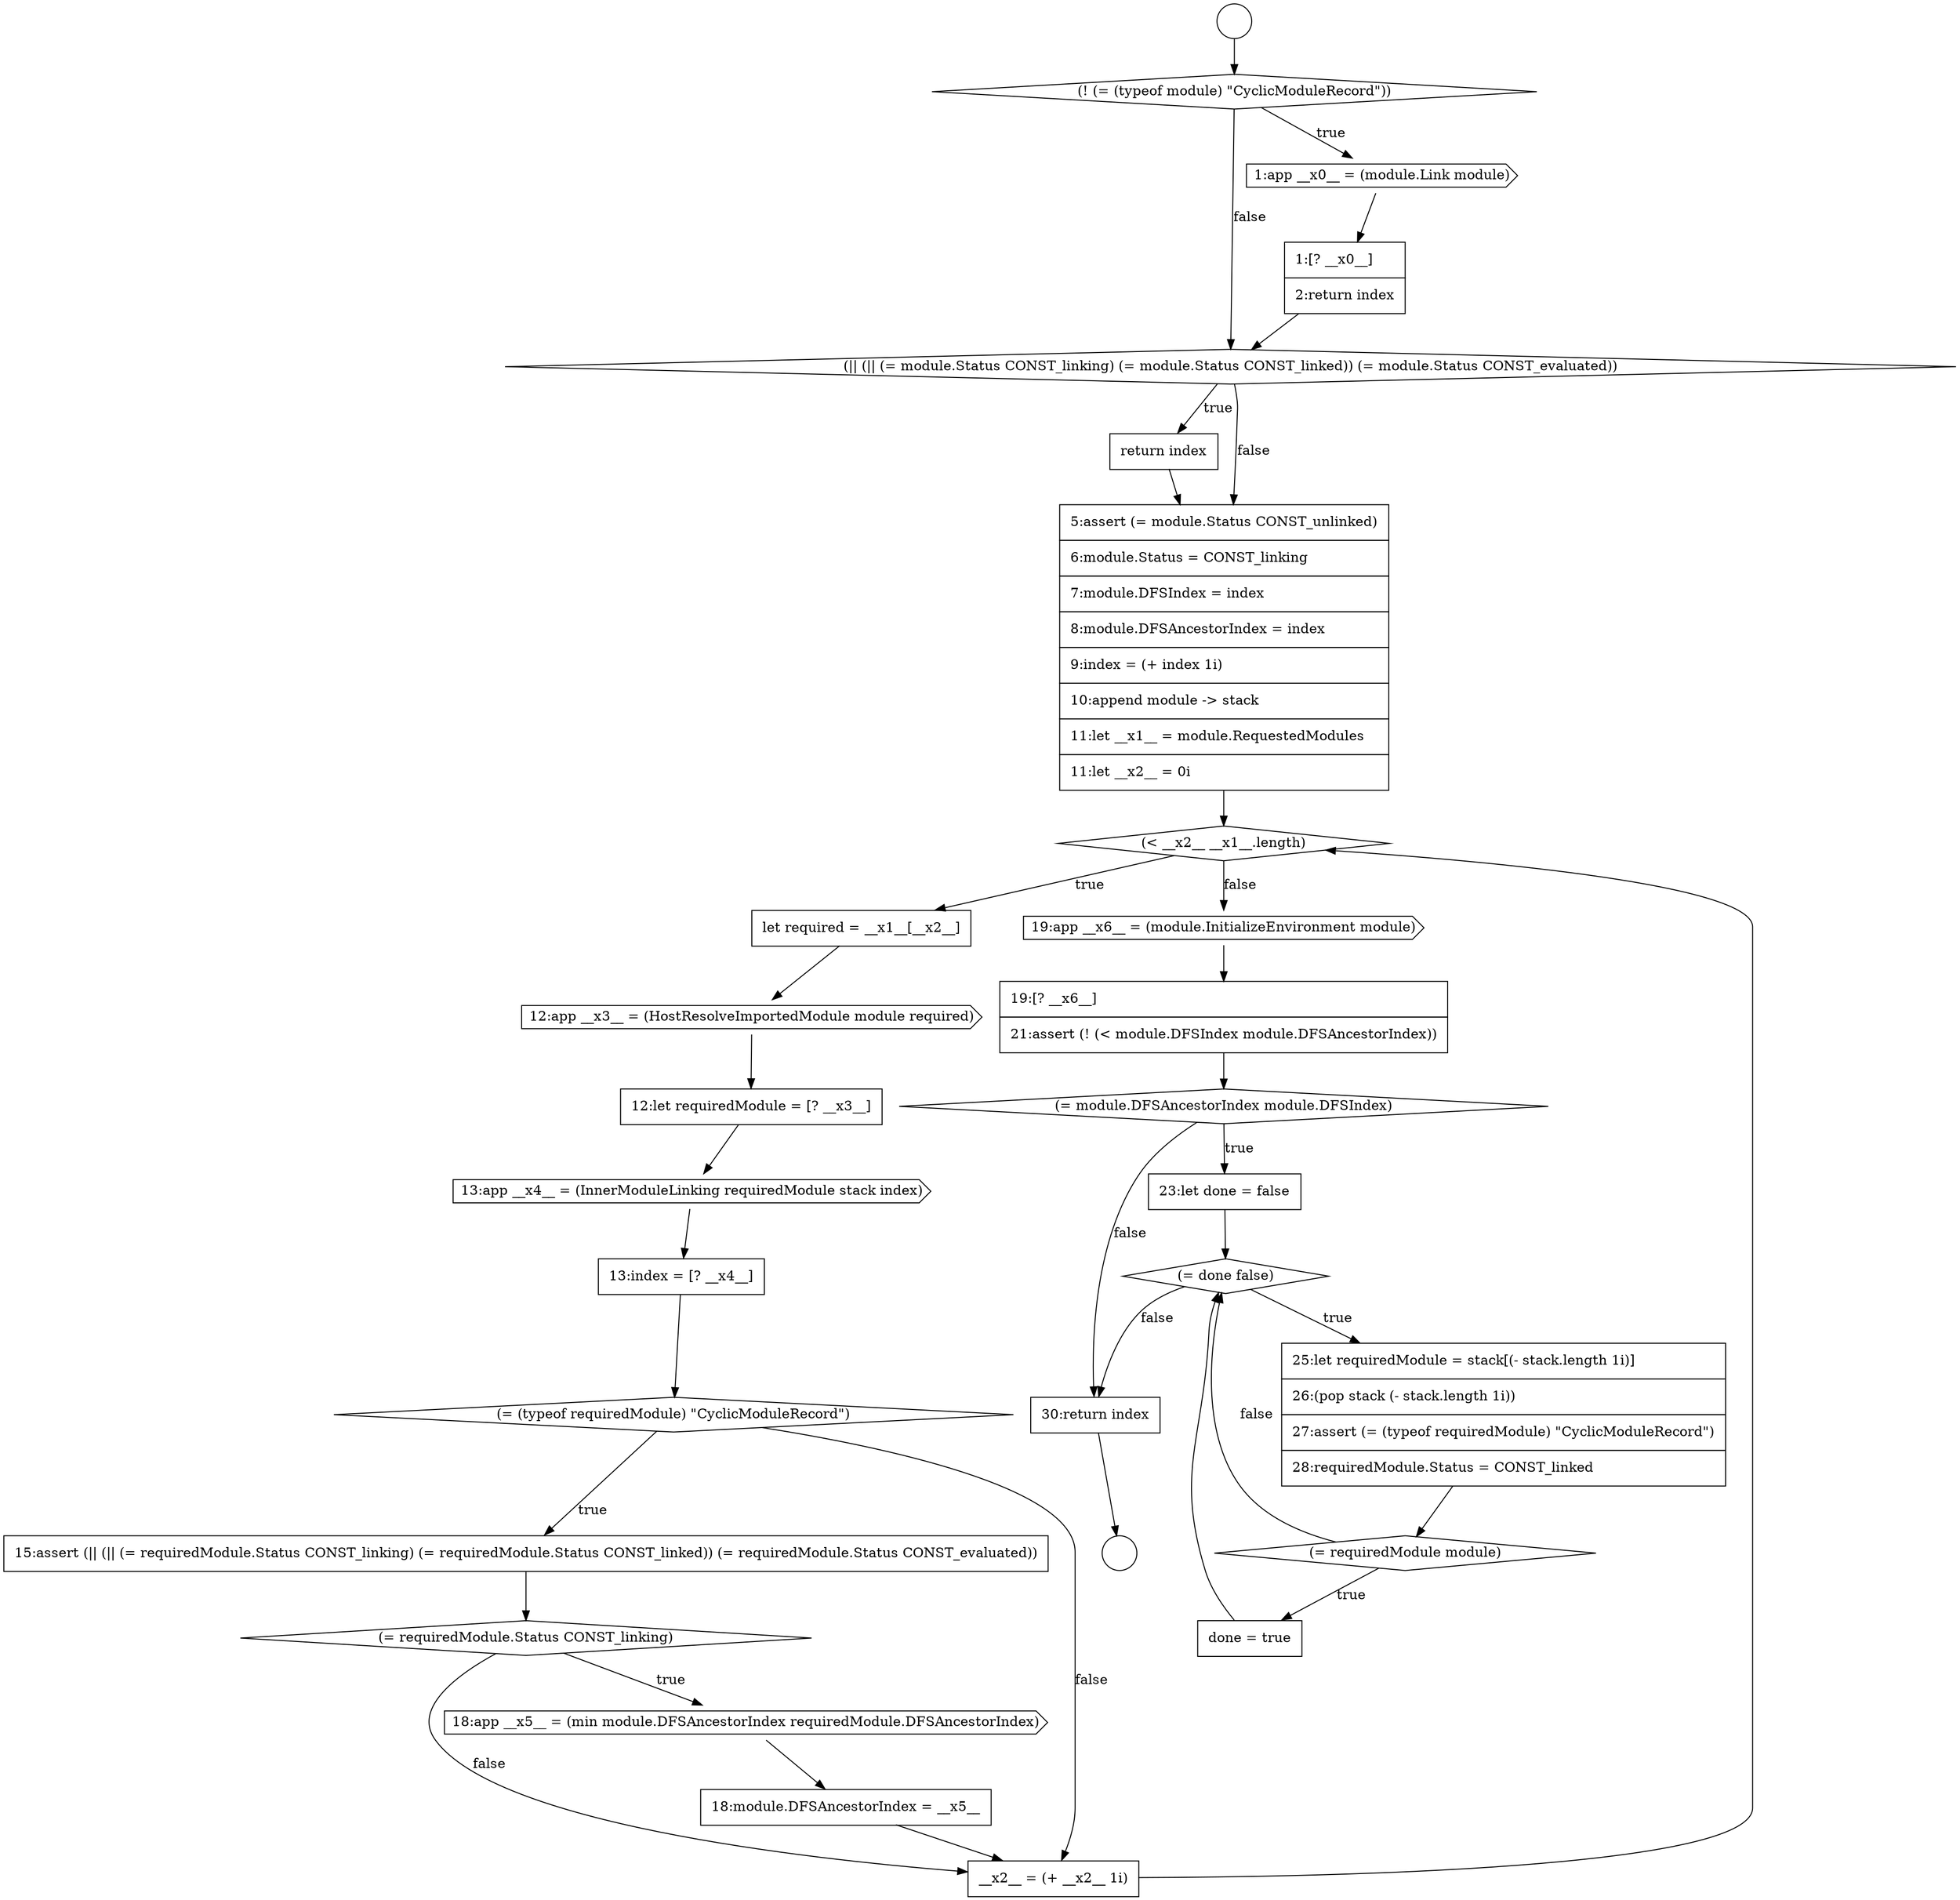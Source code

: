 digraph {
  node10917 [shape=none, margin=0, label=<<font color="black">
    <table border="0" cellborder="1" cellspacing="0" cellpadding="10">
      <tr><td align="left">1:[? __x0__]</td></tr>
      <tr><td align="left">2:return index</td></tr>
    </table>
  </font>> color="black" fillcolor="white" style=filled]
  node10927 [shape=diamond, label=<<font color="black">(= (typeof requiredModule) &quot;CyclicModuleRecord&quot;)</font>> color="black" fillcolor="white" style=filled]
  node10940 [shape=none, margin=0, label=<<font color="black">
    <table border="0" cellborder="1" cellspacing="0" cellpadding="10">
      <tr><td align="left">done = true</td></tr>
    </table>
  </font>> color="black" fillcolor="white" style=filled]
  node10923 [shape=cds, label=<<font color="black">12:app __x3__ = (HostResolveImportedModule module required)</font>> color="black" fillcolor="white" style=filled]
  node10935 [shape=diamond, label=<<font color="black">(= module.DFSAncestorIndex module.DFSIndex)</font>> color="black" fillcolor="white" style=filled]
  node10922 [shape=none, margin=0, label=<<font color="black">
    <table border="0" cellborder="1" cellspacing="0" cellpadding="10">
      <tr><td align="left">let required = __x1__[__x2__]</td></tr>
    </table>
  </font>> color="black" fillcolor="white" style=filled]
  node10919 [shape=none, margin=0, label=<<font color="black">
    <table border="0" cellborder="1" cellspacing="0" cellpadding="10">
      <tr><td align="left">return index</td></tr>
    </table>
  </font>> color="black" fillcolor="white" style=filled]
  node10929 [shape=diamond, label=<<font color="black">(= requiredModule.Status CONST_linking)</font>> color="black" fillcolor="white" style=filled]
  node10938 [shape=none, margin=0, label=<<font color="black">
    <table border="0" cellborder="1" cellspacing="0" cellpadding="10">
      <tr><td align="left">25:let requiredModule = stack[(- stack.length 1i)]</td></tr>
      <tr><td align="left">26:(pop stack (- stack.length 1i))</td></tr>
      <tr><td align="left">27:assert (= (typeof requiredModule) &quot;CyclicModuleRecord&quot;)</td></tr>
      <tr><td align="left">28:requiredModule.Status = CONST_linked</td></tr>
    </table>
  </font>> color="black" fillcolor="white" style=filled]
  node10921 [shape=diamond, label=<<font color="black">(&lt; __x2__ __x1__.length)</font>> color="black" fillcolor="white" style=filled]
  node10920 [shape=none, margin=0, label=<<font color="black">
    <table border="0" cellborder="1" cellspacing="0" cellpadding="10">
      <tr><td align="left">5:assert (= module.Status CONST_unlinked)</td></tr>
      <tr><td align="left">6:module.Status = CONST_linking</td></tr>
      <tr><td align="left">7:module.DFSIndex = index</td></tr>
      <tr><td align="left">8:module.DFSAncestorIndex = index</td></tr>
      <tr><td align="left">9:index = (+ index 1i)</td></tr>
      <tr><td align="left">10:append module -&gt; stack</td></tr>
      <tr><td align="left">11:let __x1__ = module.RequestedModules</td></tr>
      <tr><td align="left">11:let __x2__ = 0i</td></tr>
    </table>
  </font>> color="black" fillcolor="white" style=filled]
  node10915 [shape=diamond, label=<<font color="black">(! (= (typeof module) &quot;CyclicModuleRecord&quot;))</font>> color="black" fillcolor="white" style=filled]
  node10928 [shape=none, margin=0, label=<<font color="black">
    <table border="0" cellborder="1" cellspacing="0" cellpadding="10">
      <tr><td align="left">15:assert (|| (|| (= requiredModule.Status CONST_linking) (= requiredModule.Status CONST_linked)) (= requiredModule.Status CONST_evaluated))</td></tr>
    </table>
  </font>> color="black" fillcolor="white" style=filled]
  node10941 [shape=none, margin=0, label=<<font color="black">
    <table border="0" cellborder="1" cellspacing="0" cellpadding="10">
      <tr><td align="left">30:return index</td></tr>
    </table>
  </font>> color="black" fillcolor="white" style=filled]
  node10913 [shape=circle label=" " color="black" fillcolor="white" style=filled]
  node10918 [shape=diamond, label=<<font color="black">(|| (|| (= module.Status CONST_linking) (= module.Status CONST_linked)) (= module.Status CONST_evaluated))</font>> color="black" fillcolor="white" style=filled]
  node10932 [shape=none, margin=0, label=<<font color="black">
    <table border="0" cellborder="1" cellspacing="0" cellpadding="10">
      <tr><td align="left">__x2__ = (+ __x2__ 1i)</td></tr>
    </table>
  </font>> color="black" fillcolor="white" style=filled]
  node10933 [shape=cds, label=<<font color="black">19:app __x6__ = (module.InitializeEnvironment module)</font>> color="black" fillcolor="white" style=filled]
  node10939 [shape=diamond, label=<<font color="black">(= requiredModule module)</font>> color="black" fillcolor="white" style=filled]
  node10926 [shape=none, margin=0, label=<<font color="black">
    <table border="0" cellborder="1" cellspacing="0" cellpadding="10">
      <tr><td align="left">13:index = [? __x4__]</td></tr>
    </table>
  </font>> color="black" fillcolor="white" style=filled]
  node10914 [shape=circle label=" " color="black" fillcolor="white" style=filled]
  node10936 [shape=none, margin=0, label=<<font color="black">
    <table border="0" cellborder="1" cellspacing="0" cellpadding="10">
      <tr><td align="left">23:let done = false</td></tr>
    </table>
  </font>> color="black" fillcolor="white" style=filled]
  node10925 [shape=cds, label=<<font color="black">13:app __x4__ = (InnerModuleLinking requiredModule stack index)</font>> color="black" fillcolor="white" style=filled]
  node10930 [shape=cds, label=<<font color="black">18:app __x5__ = (min module.DFSAncestorIndex requiredModule.DFSAncestorIndex)</font>> color="black" fillcolor="white" style=filled]
  node10937 [shape=diamond, label=<<font color="black">(= done false)</font>> color="black" fillcolor="white" style=filled]
  node10924 [shape=none, margin=0, label=<<font color="black">
    <table border="0" cellborder="1" cellspacing="0" cellpadding="10">
      <tr><td align="left">12:let requiredModule = [? __x3__]</td></tr>
    </table>
  </font>> color="black" fillcolor="white" style=filled]
  node10931 [shape=none, margin=0, label=<<font color="black">
    <table border="0" cellborder="1" cellspacing="0" cellpadding="10">
      <tr><td align="left">18:module.DFSAncestorIndex = __x5__</td></tr>
    </table>
  </font>> color="black" fillcolor="white" style=filled]
  node10934 [shape=none, margin=0, label=<<font color="black">
    <table border="0" cellborder="1" cellspacing="0" cellpadding="10">
      <tr><td align="left">19:[? __x6__]</td></tr>
      <tr><td align="left">21:assert (! (&lt; module.DFSIndex module.DFSAncestorIndex))</td></tr>
    </table>
  </font>> color="black" fillcolor="white" style=filled]
  node10916 [shape=cds, label=<<font color="black">1:app __x0__ = (module.Link module)</font>> color="black" fillcolor="white" style=filled]
  node10931 -> node10932 [ color="black"]
  node10924 -> node10925 [ color="black"]
  node10936 -> node10937 [ color="black"]
  node10926 -> node10927 [ color="black"]
  node10918 -> node10919 [label=<<font color="black">true</font>> color="black"]
  node10918 -> node10920 [label=<<font color="black">false</font>> color="black"]
  node10929 -> node10930 [label=<<font color="black">true</font>> color="black"]
  node10929 -> node10932 [label=<<font color="black">false</font>> color="black"]
  node10927 -> node10928 [label=<<font color="black">true</font>> color="black"]
  node10927 -> node10932 [label=<<font color="black">false</font>> color="black"]
  node10930 -> node10931 [ color="black"]
  node10921 -> node10922 [label=<<font color="black">true</font>> color="black"]
  node10921 -> node10933 [label=<<font color="black">false</font>> color="black"]
  node10923 -> node10924 [ color="black"]
  node10917 -> node10918 [ color="black"]
  node10922 -> node10923 [ color="black"]
  node10928 -> node10929 [ color="black"]
  node10920 -> node10921 [ color="black"]
  node10939 -> node10940 [label=<<font color="black">true</font>> color="black"]
  node10939 -> node10937 [label=<<font color="black">false</font>> color="black"]
  node10919 -> node10920 [ color="black"]
  node10925 -> node10926 [ color="black"]
  node10941 -> node10914 [ color="black"]
  node10934 -> node10935 [ color="black"]
  node10913 -> node10915 [ color="black"]
  node10938 -> node10939 [ color="black"]
  node10933 -> node10934 [ color="black"]
  node10932 -> node10921 [ color="black"]
  node10915 -> node10916 [label=<<font color="black">true</font>> color="black"]
  node10915 -> node10918 [label=<<font color="black">false</font>> color="black"]
  node10916 -> node10917 [ color="black"]
  node10940 -> node10937 [ color="black"]
  node10935 -> node10936 [label=<<font color="black">true</font>> color="black"]
  node10935 -> node10941 [label=<<font color="black">false</font>> color="black"]
  node10937 -> node10938 [label=<<font color="black">true</font>> color="black"]
  node10937 -> node10941 [label=<<font color="black">false</font>> color="black"]
}
